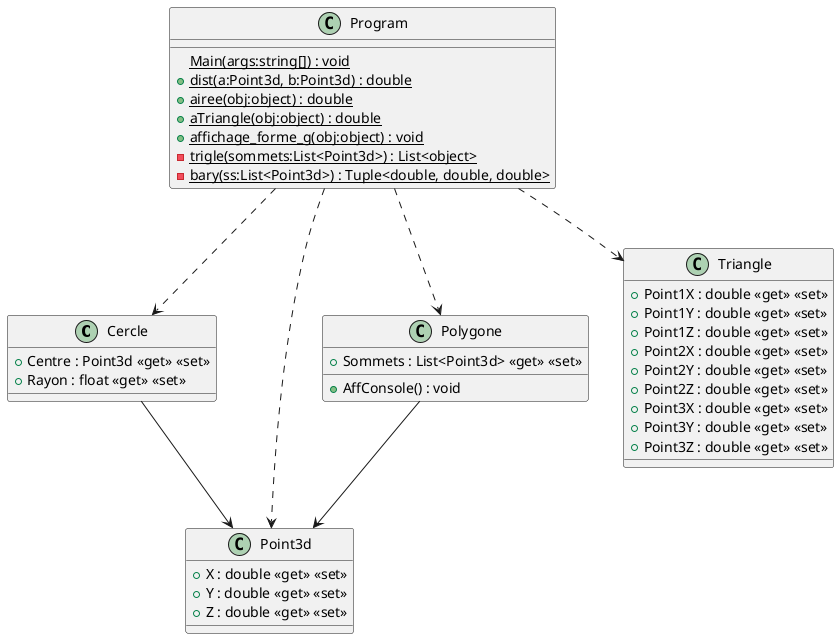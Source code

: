 @startuml
class Cercle {
    + Centre : Point3d <<get>> <<set>>
    + Rayon : float <<get>> <<set>>
}

Cercle --> Point3d

class Point3d {
    + X : double <<get>> <<set>>
    + Y : double <<get>> <<set>>
    + Z : double <<get>> <<set>>
}
class Polygone {
    + Sommets : List<Point3d> <<get>> <<set>>
    + AffConsole() : void
}
Polygone --> Point3d
class Program {
    {static} Main(args:string[]) : void
    + {static} dist(a:Point3d, b:Point3d) : double
    + {static} airee(obj:object) : double
    + {static} aTriangle(obj:object) : double
    + {static} affichage_forme_g(obj:object) : void
    - {static} trigle(sommets:List<Point3d>) : List<object>
    - {static} bary(ss:List<Point3d>) : Tuple<double, double, double>
}
Program ..> Point3d
Program ..> Triangle
Program ..> Polygone
Program ..> Cercle
class Triangle {
    + Point1X : double <<get>> <<set>>
    + Point1Y : double <<get>> <<set>>
    + Point1Z : double <<get>> <<set>>
    + Point2X : double <<get>> <<set>>
    + Point2Y : double <<get>> <<set>>
    + Point2Z : double <<get>> <<set>>
    + Point3X : double <<get>> <<set>>
    + Point3Y : double <<get>> <<set>>
    + Point3Z : double <<get>> <<set>>
}
@enduml
